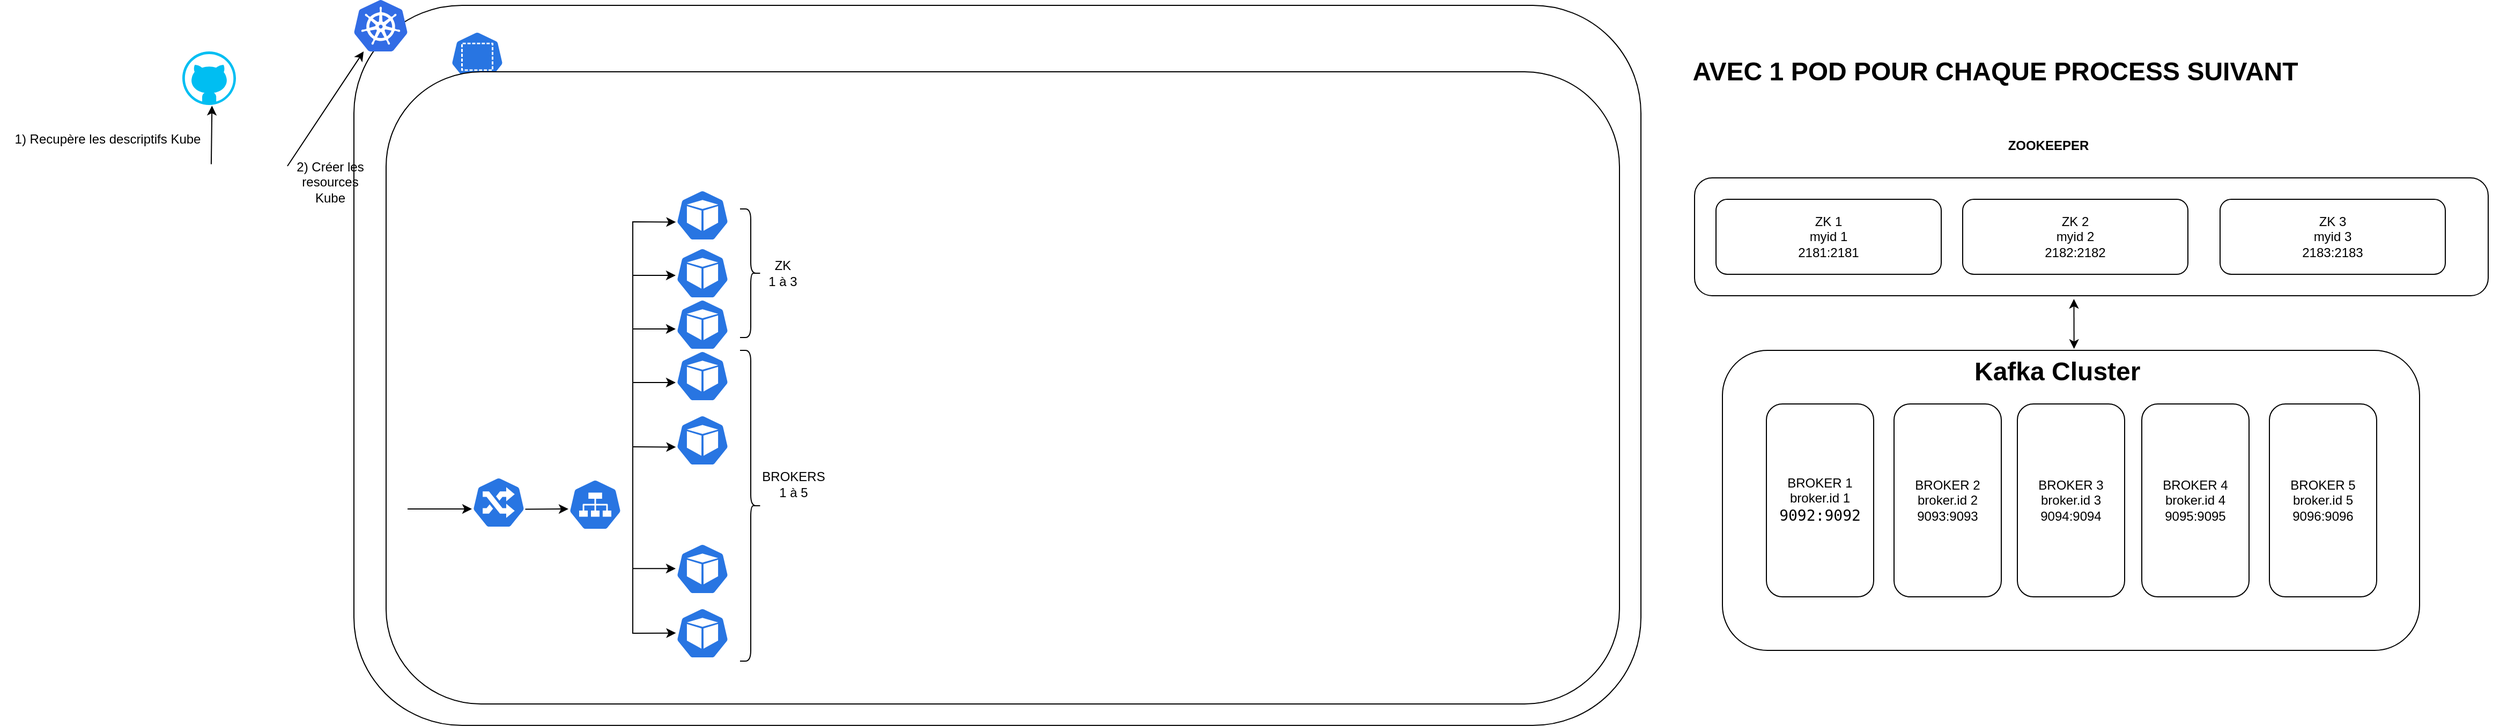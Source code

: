 <mxfile version="21.2.1" type="device">
  <diagram name="Page-1" id="fZsUygFwiqD8PU0R9FK0">
    <mxGraphModel dx="2700" dy="2092" grid="1" gridSize="10" guides="1" tooltips="1" connect="1" arrows="1" fold="1" page="1" pageScale="1" pageWidth="827" pageHeight="1169" math="0" shadow="0">
      <root>
        <mxCell id="0" />
        <mxCell id="1" parent="0" />
        <mxCell id="in6WCIN47ZSFCzYv3Qlt-71" value="" style="rounded=1;whiteSpace=wrap;html=1;" vertex="1" parent="1">
          <mxGeometry x="-410" y="-72" width="1200" height="672" as="geometry" />
        </mxCell>
        <mxCell id="in6WCIN47ZSFCzYv3Qlt-25" value="" style="verticalLabelPosition=bottom;html=1;verticalAlign=top;align=center;strokeColor=none;fillColor=#00BEF2;shape=mxgraph.azure.github_code;pointerEvents=1;" vertex="1" parent="1">
          <mxGeometry x="-570" y="-29" width="50" height="50" as="geometry" />
        </mxCell>
        <mxCell id="in6WCIN47ZSFCzYv3Qlt-26" value="" style="image;sketch=0;aspect=fixed;html=1;points=[];align=center;fontSize=12;image=img/lib/mscae/Kubernetes.svg;" vertex="1" parent="1">
          <mxGeometry x="-410" y="-77" width="50" height="48" as="geometry" />
        </mxCell>
        <mxCell id="in6WCIN47ZSFCzYv3Qlt-28" value="" style="shape=image;html=1;verticalAlign=top;verticalLabelPosition=bottom;labelBackgroundColor=#ffffff;imageAspect=0;aspect=fixed;image=https://cdn4.iconfinder.com/data/icons/socialcones/508/Gitlab-128.png" vertex="1" parent="1">
          <mxGeometry x="-600" y="78" width="128" height="128" as="geometry" />
        </mxCell>
        <mxCell id="in6WCIN47ZSFCzYv3Qlt-75" value="" style="endArrow=classic;html=1;rounded=0;exitX=1;exitY=0;exitDx=0;exitDy=0;" edge="1" parent="1" source="in6WCIN47ZSFCzYv3Qlt-28" target="in6WCIN47ZSFCzYv3Qlt-26">
          <mxGeometry width="50" height="50" relative="1" as="geometry">
            <mxPoint x="-500" y="270" as="sourcePoint" />
            <mxPoint x="-450" y="210" as="targetPoint" />
          </mxGeometry>
        </mxCell>
        <mxCell id="in6WCIN47ZSFCzYv3Qlt-77" value="" style="edgeStyle=none;orthogonalLoop=1;jettySize=auto;html=1;rounded=0;exitX=0.445;exitY=-0.014;exitDx=0;exitDy=0;exitPerimeter=0;entryX=0.553;entryY=1.013;entryDx=0;entryDy=0;entryPerimeter=0;" edge="1" parent="1" source="in6WCIN47ZSFCzYv3Qlt-28" target="in6WCIN47ZSFCzYv3Qlt-25">
          <mxGeometry width="100" relative="1" as="geometry">
            <mxPoint x="-700" y="50" as="sourcePoint" />
            <mxPoint x="-600" y="50" as="targetPoint" />
            <Array as="points" />
          </mxGeometry>
        </mxCell>
        <mxCell id="in6WCIN47ZSFCzYv3Qlt-79" value="1) Recupère les descriptifs Kube" style="text;html=1;align=center;verticalAlign=middle;resizable=0;points=[];autosize=1;strokeColor=none;fillColor=none;" vertex="1" parent="1">
          <mxGeometry x="-740" y="38" width="200" height="30" as="geometry" />
        </mxCell>
        <mxCell id="in6WCIN47ZSFCzYv3Qlt-80" value="2) Créer les resources Kube" style="text;html=1;strokeColor=none;fillColor=none;align=center;verticalAlign=middle;whiteSpace=wrap;rounded=0;" vertex="1" parent="1">
          <mxGeometry x="-472" y="78" width="80" height="30" as="geometry" />
        </mxCell>
        <mxCell id="in6WCIN47ZSFCzYv3Qlt-46" value="" style="sketch=0;html=1;dashed=0;whitespace=wrap;fillColor=#2875E2;strokeColor=#ffffff;points=[[0.005,0.63,0],[0.1,0.2,0],[0.9,0.2,0],[0.5,0,0],[0.995,0.63,0],[0.72,0.99,0],[0.5,1,0],[0.28,0.99,0]];verticalLabelPosition=bottom;align=center;verticalAlign=top;shape=mxgraph.kubernetes.icon;prIcon=ns" vertex="1" parent="1">
          <mxGeometry x="-320" y="-48" width="50" height="48" as="geometry" />
        </mxCell>
        <mxCell id="in6WCIN47ZSFCzYv3Qlt-94" value="" style="group" vertex="1" connectable="0" parent="1">
          <mxGeometry x="850" y="30" width="740" height="500" as="geometry" />
        </mxCell>
        <mxCell id="in6WCIN47ZSFCzYv3Qlt-95" value="" style="group" vertex="1" connectable="0" parent="in6WCIN47ZSFCzYv3Qlt-94">
          <mxGeometry y="39" width="740" height="461" as="geometry" />
        </mxCell>
        <mxCell id="in6WCIN47ZSFCzYv3Qlt-13" value="" style="group" vertex="1" connectable="0" parent="in6WCIN47ZSFCzYv3Qlt-95">
          <mxGeometry width="740" height="110" as="geometry" />
        </mxCell>
        <mxCell id="in6WCIN47ZSFCzYv3Qlt-14" value="" style="group" vertex="1" connectable="0" parent="in6WCIN47ZSFCzYv3Qlt-13">
          <mxGeometry y="-40" width="740" height="110" as="geometry" />
        </mxCell>
        <mxCell id="in6WCIN47ZSFCzYv3Qlt-15" value="" style="group" vertex="1" connectable="0" parent="in6WCIN47ZSFCzYv3Qlt-14">
          <mxGeometry width="740" height="110" as="geometry" />
        </mxCell>
        <mxCell id="in6WCIN47ZSFCzYv3Qlt-16" value="" style="group" vertex="1" connectable="0" parent="in6WCIN47ZSFCzYv3Qlt-15">
          <mxGeometry x="-10" y="30" width="740" height="110" as="geometry" />
        </mxCell>
        <mxCell id="in6WCIN47ZSFCzYv3Qlt-12" value="" style="rounded=1;whiteSpace=wrap;html=1;" vertex="1" parent="in6WCIN47ZSFCzYv3Qlt-16">
          <mxGeometry y="30" width="740" height="110" as="geometry" />
        </mxCell>
        <mxCell id="in6WCIN47ZSFCzYv3Qlt-8" value="ZK 1&lt;br&gt;myid 1&lt;br&gt;2181:2181" style="rounded=1;whiteSpace=wrap;html=1;" vertex="1" parent="in6WCIN47ZSFCzYv3Qlt-16">
          <mxGeometry x="20" y="50" width="210" height="70" as="geometry" />
        </mxCell>
        <mxCell id="in6WCIN47ZSFCzYv3Qlt-10" value="ZK 2&lt;br&gt;myid 2&lt;br&gt;2182:2182" style="rounded=1;whiteSpace=wrap;html=1;" vertex="1" parent="in6WCIN47ZSFCzYv3Qlt-16">
          <mxGeometry x="250" y="50" width="210" height="70" as="geometry" />
        </mxCell>
        <mxCell id="in6WCIN47ZSFCzYv3Qlt-11" value="ZK 3&lt;br&gt;myid 3&lt;br&gt;2183:2183" style="rounded=1;whiteSpace=wrap;html=1;" vertex="1" parent="in6WCIN47ZSFCzYv3Qlt-16">
          <mxGeometry x="490" y="50" width="210" height="70" as="geometry" />
        </mxCell>
        <mxCell id="in6WCIN47ZSFCzYv3Qlt-24" value="&lt;b&gt;ZOOKEEPER&lt;/b&gt;" style="text;html=1;strokeColor=none;fillColor=none;align=center;verticalAlign=middle;whiteSpace=wrap;rounded=0;" vertex="1" parent="in6WCIN47ZSFCzYv3Qlt-16">
          <mxGeometry x="280" y="-10" width="100" height="20" as="geometry" />
        </mxCell>
        <mxCell id="in6WCIN47ZSFCzYv3Qlt-17" value="" style="group" vertex="1" connectable="0" parent="in6WCIN47ZSFCzYv3Qlt-95">
          <mxGeometry x="16" y="181" width="650" height="280" as="geometry" />
        </mxCell>
        <mxCell id="in6WCIN47ZSFCzYv3Qlt-18" value="" style="group" vertex="1" connectable="0" parent="in6WCIN47ZSFCzYv3Qlt-17">
          <mxGeometry width="650" height="280" as="geometry" />
        </mxCell>
        <mxCell id="in6WCIN47ZSFCzYv3Qlt-1" value="&lt;p style=&quot;line-height: 80%;&quot;&gt;&lt;br&gt;&lt;/p&gt;" style="rounded=1;whiteSpace=wrap;html=1;" vertex="1" parent="in6WCIN47ZSFCzYv3Qlt-18">
          <mxGeometry width="650" height="280" as="geometry" />
        </mxCell>
        <mxCell id="in6WCIN47ZSFCzYv3Qlt-2" value="BROKER 1&lt;br&gt;broker.id 1&lt;br&gt;&lt;div style=&quot;font-family: &amp;quot;Droid Sans Mono&amp;quot;, &amp;quot;monospace&amp;quot;, monospace; font-size: 14px; line-height: 19px;&quot;&gt;&lt;span style=&quot;background-color: rgb(255, 255, 255);&quot;&gt;9092:9092&lt;/span&gt;&lt;/div&gt;" style="rounded=1;whiteSpace=wrap;html=1;" vertex="1" parent="in6WCIN47ZSFCzYv3Qlt-18">
          <mxGeometry x="41" y="50" width="100" height="180" as="geometry" />
        </mxCell>
        <mxCell id="in6WCIN47ZSFCzYv3Qlt-3" value="BROKER 2&lt;br&gt;broker.id 2&lt;br&gt;9093:9093" style="rounded=1;whiteSpace=wrap;html=1;" vertex="1" parent="in6WCIN47ZSFCzYv3Qlt-18">
          <mxGeometry x="160" y="50" width="100" height="180" as="geometry" />
        </mxCell>
        <mxCell id="in6WCIN47ZSFCzYv3Qlt-4" value="BROKER 3&lt;br&gt;broker.id 3&lt;br&gt;9094:9094" style="rounded=1;whiteSpace=wrap;html=1;" vertex="1" parent="in6WCIN47ZSFCzYv3Qlt-18">
          <mxGeometry x="275" y="50" width="100" height="180" as="geometry" />
        </mxCell>
        <mxCell id="in6WCIN47ZSFCzYv3Qlt-5" value="BROKER 4&lt;br&gt;broker.id 4&lt;br&gt;9095:9095" style="rounded=1;whiteSpace=wrap;html=1;" vertex="1" parent="in6WCIN47ZSFCzYv3Qlt-18">
          <mxGeometry x="391" y="50" width="100" height="180" as="geometry" />
        </mxCell>
        <mxCell id="in6WCIN47ZSFCzYv3Qlt-6" value="BROKER 5&lt;br&gt;broker.id 5&lt;br&gt;9096:9096" style="rounded=1;whiteSpace=wrap;html=1;" vertex="1" parent="in6WCIN47ZSFCzYv3Qlt-18">
          <mxGeometry x="510" y="50" width="100" height="180" as="geometry" />
        </mxCell>
        <mxCell id="in6WCIN47ZSFCzYv3Qlt-21" value="&lt;h1&gt;Kafka Cluster&lt;/h1&gt;" style="text;html=1;strokeColor=none;fillColor=none;spacing=5;spacingTop=-20;whiteSpace=wrap;overflow=hidden;rounded=0;" vertex="1" parent="in6WCIN47ZSFCzYv3Qlt-18">
          <mxGeometry x="230" width="190" height="40" as="geometry" />
        </mxCell>
        <mxCell id="in6WCIN47ZSFCzYv3Qlt-19" value="" style="endArrow=classic;startArrow=classic;html=1;rounded=0;entryX=0.478;entryY=1.027;entryDx=0;entryDy=0;entryPerimeter=0;exitX=0.515;exitY=-0.034;exitDx=0;exitDy=0;exitPerimeter=0;" edge="1" parent="in6WCIN47ZSFCzYv3Qlt-95" source="in6WCIN47ZSFCzYv3Qlt-21" target="in6WCIN47ZSFCzYv3Qlt-12">
          <mxGeometry width="50" height="50" relative="1" as="geometry">
            <mxPoint x="346" y="201" as="sourcePoint" />
            <mxPoint x="396" y="151" as="targetPoint" />
          </mxGeometry>
        </mxCell>
        <mxCell id="in6WCIN47ZSFCzYv3Qlt-48" value="" style="sketch=0;html=1;dashed=0;whitespace=wrap;fillColor=#2875E2;strokeColor=#ffffff;points=[[0.005,0.63,0],[0.1,0.2,0],[0.9,0.2,0],[0.5,0,0],[0.995,0.63,0],[0.72,0.99,0],[0.5,1,0],[0.28,0.99,0]];verticalLabelPosition=bottom;align=center;verticalAlign=top;shape=mxgraph.kubernetes.icon;prIcon=pod" vertex="1" parent="1">
          <mxGeometry x="-110" y="368" width="50" height="48" as="geometry" />
        </mxCell>
        <mxCell id="in6WCIN47ZSFCzYv3Qlt-58" value="" style="endArrow=classic;html=1;rounded=0;entryX=0.005;entryY=0.63;entryDx=0;entryDy=0;entryPerimeter=0;" edge="1" parent="1">
          <mxGeometry width="50" height="50" relative="1" as="geometry">
            <mxPoint x="-150" y="398" as="sourcePoint" />
            <mxPoint x="-110" y="398" as="targetPoint" />
          </mxGeometry>
        </mxCell>
        <mxCell id="in6WCIN47ZSFCzYv3Qlt-135" value="" style="group" vertex="1" connectable="0" parent="1">
          <mxGeometry x="-380" y="-10" width="1150" height="590" as="geometry" />
        </mxCell>
        <mxCell id="in6WCIN47ZSFCzYv3Qlt-81" value="" style="rounded=1;whiteSpace=wrap;html=1;dotted" vertex="1" parent="in6WCIN47ZSFCzYv3Qlt-135">
          <mxGeometry width="1150" height="590" as="geometry" />
        </mxCell>
        <mxCell id="in6WCIN47ZSFCzYv3Qlt-59" value="" style="endArrow=classic;html=1;rounded=0;entryX=0.005;entryY=0.63;entryDx=0;entryDy=0;entryPerimeter=0;" edge="1" parent="in6WCIN47ZSFCzYv3Qlt-135">
          <mxGeometry width="50" height="50" relative="1" as="geometry">
            <mxPoint x="230" y="463.66" as="sourcePoint" />
            <mxPoint x="270" y="463.66" as="targetPoint" />
          </mxGeometry>
        </mxCell>
        <mxCell id="in6WCIN47ZSFCzYv3Qlt-107" value="" style="shape=curlyBracket;whiteSpace=wrap;html=1;rounded=1;flipH=1;labelPosition=right;verticalLabelPosition=middle;align=left;verticalAlign=middle;" vertex="1" parent="in6WCIN47ZSFCzYv3Qlt-135">
          <mxGeometry x="330" y="128" width="20" height="120" as="geometry" />
        </mxCell>
        <mxCell id="in6WCIN47ZSFCzYv3Qlt-96" value="" style="shape=curlyBracket;whiteSpace=wrap;html=1;rounded=1;flipH=1;labelPosition=right;verticalLabelPosition=middle;align=left;verticalAlign=middle;" vertex="1" parent="in6WCIN47ZSFCzYv3Qlt-135">
          <mxGeometry x="330" y="260" width="20" height="290" as="geometry" />
        </mxCell>
        <mxCell id="in6WCIN47ZSFCzYv3Qlt-97" value="BROKERS 1 à 5" style="text;html=1;strokeColor=none;fillColor=none;align=center;verticalAlign=middle;whiteSpace=wrap;rounded=0;" vertex="1" parent="in6WCIN47ZSFCzYv3Qlt-135">
          <mxGeometry x="350" y="370" width="60" height="30" as="geometry" />
        </mxCell>
        <mxCell id="in6WCIN47ZSFCzYv3Qlt-49" value="" style="sketch=0;html=1;dashed=0;whitespace=wrap;fillColor=#2875E2;strokeColor=#ffffff;points=[[0.005,0.63,0],[0.1,0.2,0],[0.9,0.2,0],[0.5,0,0],[0.995,0.63,0],[0.72,0.99,0],[0.5,1,0],[0.28,0.99,0]];verticalLabelPosition=bottom;align=center;verticalAlign=top;shape=mxgraph.kubernetes.icon;prIcon=pod" vertex="1" parent="in6WCIN47ZSFCzYv3Qlt-135">
          <mxGeometry x="270" y="440" width="50" height="48" as="geometry" />
        </mxCell>
        <mxCell id="in6WCIN47ZSFCzYv3Qlt-50" value="" style="sketch=0;html=1;dashed=0;whitespace=wrap;fillColor=#2875E2;strokeColor=#ffffff;points=[[0.005,0.63,0],[0.1,0.2,0],[0.9,0.2,0],[0.5,0,0],[0.995,0.63,0],[0.72,0.99,0],[0.5,1,0],[0.28,0.99,0]];verticalLabelPosition=bottom;align=center;verticalAlign=top;shape=mxgraph.kubernetes.icon;prIcon=pod" vertex="1" parent="in6WCIN47ZSFCzYv3Qlt-135">
          <mxGeometry x="270" y="500" width="50" height="48" as="geometry" />
        </mxCell>
        <mxCell id="in6WCIN47ZSFCzYv3Qlt-57" value="" style="endArrow=classic;html=1;rounded=0;entryX=0.005;entryY=0.496;entryDx=0;entryDy=0;entryPerimeter=0;" edge="1" parent="in6WCIN47ZSFCzYv3Qlt-135" target="in6WCIN47ZSFCzYv3Qlt-50">
          <mxGeometry width="50" height="50" relative="1" as="geometry">
            <mxPoint x="230" y="410" as="sourcePoint" />
            <mxPoint x="230" y="410" as="targetPoint" />
            <Array as="points">
              <mxPoint x="230" y="524" />
            </Array>
          </mxGeometry>
        </mxCell>
        <mxCell id="in6WCIN47ZSFCzYv3Qlt-108" value="ZK &lt;br&gt;1 à 3" style="text;html=1;strokeColor=none;fillColor=none;align=center;verticalAlign=middle;whiteSpace=wrap;rounded=0;" vertex="1" parent="in6WCIN47ZSFCzYv3Qlt-135">
          <mxGeometry x="340" y="173" width="60" height="30" as="geometry" />
        </mxCell>
        <mxCell id="in6WCIN47ZSFCzYv3Qlt-133" value="" style="group" vertex="1" connectable="0" parent="in6WCIN47ZSFCzYv3Qlt-135">
          <mxGeometry x="20" y="110" width="300" height="318" as="geometry" />
        </mxCell>
        <mxCell id="in6WCIN47ZSFCzYv3Qlt-43" value="" style="sketch=0;html=1;dashed=0;whitespace=wrap;fillColor=#2875E2;strokeColor=#ffffff;points=[[0.005,0.63,0],[0.1,0.2,0],[0.9,0.2,0],[0.5,0,0],[0.995,0.63,0],[0.72,0.99,0],[0.5,1,0],[0.28,0.99,0]];verticalLabelPosition=bottom;align=center;verticalAlign=top;shape=mxgraph.kubernetes.icon;prIcon=ing" vertex="1" parent="in6WCIN47ZSFCzYv3Qlt-133">
          <mxGeometry x="60" y="268" width="50" height="48" as="geometry" />
        </mxCell>
        <mxCell id="in6WCIN47ZSFCzYv3Qlt-44" value="" style="sketch=0;html=1;dashed=0;whitespace=wrap;fillColor=#2875E2;strokeColor=#ffffff;points=[[0.005,0.63,0],[0.1,0.2,0],[0.9,0.2,0],[0.5,0,0],[0.995,0.63,0],[0.72,0.99,0],[0.5,1,0],[0.28,0.99,0]];verticalLabelPosition=bottom;align=center;verticalAlign=top;shape=mxgraph.kubernetes.icon;prIcon=svc" vertex="1" parent="in6WCIN47ZSFCzYv3Qlt-133">
          <mxGeometry x="150" y="270" width="50" height="48" as="geometry" />
        </mxCell>
        <mxCell id="in6WCIN47ZSFCzYv3Qlt-63" value="" style="endArrow=classic;html=1;rounded=0;" edge="1" parent="in6WCIN47ZSFCzYv3Qlt-133">
          <mxGeometry width="50" height="50" relative="1" as="geometry">
            <mxPoint y="298" as="sourcePoint" />
            <mxPoint x="60" y="298" as="targetPoint" />
          </mxGeometry>
        </mxCell>
        <mxCell id="in6WCIN47ZSFCzYv3Qlt-65" value="" style="endArrow=classic;html=1;rounded=0;exitX=0.995;exitY=0.63;exitDx=0;exitDy=0;exitPerimeter=0;" edge="1" parent="in6WCIN47ZSFCzYv3Qlt-133" source="in6WCIN47ZSFCzYv3Qlt-43">
          <mxGeometry width="50" height="50" relative="1" as="geometry">
            <mxPoint x="100" y="348" as="sourcePoint" />
            <mxPoint x="150" y="298" as="targetPoint" />
          </mxGeometry>
        </mxCell>
        <mxCell id="in6WCIN47ZSFCzYv3Qlt-53" value="" style="endArrow=classic;html=1;rounded=0;entryX=0.005;entryY=0.63;entryDx=0;entryDy=0;entryPerimeter=0;" edge="1" parent="in6WCIN47ZSFCzYv3Qlt-133" target="in6WCIN47ZSFCzYv3Qlt-104">
          <mxGeometry width="50" height="50" relative="1" as="geometry">
            <mxPoint x="210" y="300" as="sourcePoint" />
            <mxPoint x="240" y="30" as="targetPoint" />
            <Array as="points">
              <mxPoint x="210" y="30" />
            </Array>
          </mxGeometry>
        </mxCell>
        <mxCell id="in6WCIN47ZSFCzYv3Qlt-98" value="" style="endArrow=classic;html=1;rounded=0;entryX=0.005;entryY=0.63;entryDx=0;entryDy=0;entryPerimeter=0;" edge="1" parent="in6WCIN47ZSFCzYv3Qlt-133">
          <mxGeometry width="50" height="50" relative="1" as="geometry">
            <mxPoint x="210" y="180" as="sourcePoint" />
            <mxPoint x="250" y="180" as="targetPoint" />
          </mxGeometry>
        </mxCell>
        <mxCell id="in6WCIN47ZSFCzYv3Qlt-99" value="" style="endArrow=classic;html=1;rounded=0;entryX=0.005;entryY=0.63;entryDx=0;entryDy=0;entryPerimeter=0;" edge="1" parent="in6WCIN47ZSFCzYv3Qlt-133">
          <mxGeometry width="50" height="50" relative="1" as="geometry">
            <mxPoint x="210" y="130" as="sourcePoint" />
            <mxPoint x="250" y="130" as="targetPoint" />
          </mxGeometry>
        </mxCell>
        <mxCell id="in6WCIN47ZSFCzYv3Qlt-100" value="" style="endArrow=classic;html=1;rounded=0;entryX=0.005;entryY=0.63;entryDx=0;entryDy=0;entryPerimeter=0;" edge="1" parent="in6WCIN47ZSFCzYv3Qlt-133">
          <mxGeometry width="50" height="50" relative="1" as="geometry">
            <mxPoint x="210" y="80" as="sourcePoint" />
            <mxPoint x="250" y="80" as="targetPoint" />
          </mxGeometry>
        </mxCell>
        <mxCell id="in6WCIN47ZSFCzYv3Qlt-45" value="" style="sketch=0;html=1;dashed=0;whitespace=wrap;fillColor=#2875E2;strokeColor=#ffffff;points=[[0.005,0.63,0],[0.1,0.2,0],[0.9,0.2,0],[0.5,0,0],[0.995,0.63,0],[0.72,0.99,0],[0.5,1,0],[0.28,0.99,0]];verticalLabelPosition=bottom;align=center;verticalAlign=top;shape=mxgraph.kubernetes.icon;prIcon=pod" vertex="1" parent="in6WCIN47ZSFCzYv3Qlt-133">
          <mxGeometry x="250" y="210" width="50" height="48" as="geometry" />
        </mxCell>
        <mxCell id="in6WCIN47ZSFCzYv3Qlt-47" value="" style="sketch=0;html=1;dashed=0;whitespace=wrap;fillColor=#2875E2;strokeColor=#ffffff;points=[[0.005,0.63,0],[0.1,0.2,0],[0.9,0.2,0],[0.5,0,0],[0.995,0.63,0],[0.72,0.99,0],[0.5,1,0],[0.28,0.99,0]];verticalLabelPosition=bottom;align=center;verticalAlign=top;shape=mxgraph.kubernetes.icon;prIcon=pod" vertex="1" parent="in6WCIN47ZSFCzYv3Qlt-133">
          <mxGeometry x="250" y="150" width="50" height="48" as="geometry" />
        </mxCell>
        <mxCell id="in6WCIN47ZSFCzYv3Qlt-56" value="" style="endArrow=classic;html=1;rounded=0;entryX=0.005;entryY=0.63;entryDx=0;entryDy=0;entryPerimeter=0;" edge="1" parent="in6WCIN47ZSFCzYv3Qlt-133" target="in6WCIN47ZSFCzYv3Qlt-45">
          <mxGeometry width="50" height="50" relative="1" as="geometry">
            <mxPoint x="210" y="240" as="sourcePoint" />
            <mxPoint x="210" y="300" as="targetPoint" />
          </mxGeometry>
        </mxCell>
        <mxCell id="in6WCIN47ZSFCzYv3Qlt-102" value="" style="sketch=0;html=1;dashed=0;whitespace=wrap;fillColor=#2875E2;strokeColor=#ffffff;points=[[0.005,0.63,0],[0.1,0.2,0],[0.9,0.2,0],[0.5,0,0],[0.995,0.63,0],[0.72,0.99,0],[0.5,1,0],[0.28,0.99,0]];verticalLabelPosition=bottom;align=center;verticalAlign=top;shape=mxgraph.kubernetes.icon;prIcon=pod" vertex="1" parent="in6WCIN47ZSFCzYv3Qlt-133">
          <mxGeometry x="250" y="102" width="50" height="48" as="geometry" />
        </mxCell>
        <mxCell id="in6WCIN47ZSFCzYv3Qlt-103" value="" style="sketch=0;html=1;dashed=0;whitespace=wrap;fillColor=#2875E2;strokeColor=#ffffff;points=[[0.005,0.63,0],[0.1,0.2,0],[0.9,0.2,0],[0.5,0,0],[0.995,0.63,0],[0.72,0.99,0],[0.5,1,0],[0.28,0.99,0]];verticalLabelPosition=bottom;align=center;verticalAlign=top;shape=mxgraph.kubernetes.icon;prIcon=pod" vertex="1" parent="in6WCIN47ZSFCzYv3Qlt-133">
          <mxGeometry x="250" y="54" width="50" height="48" as="geometry" />
        </mxCell>
        <mxCell id="in6WCIN47ZSFCzYv3Qlt-104" value="" style="sketch=0;html=1;dashed=0;whitespace=wrap;fillColor=#2875E2;strokeColor=#ffffff;points=[[0.005,0.63,0],[0.1,0.2,0],[0.9,0.2,0],[0.5,0,0],[0.995,0.63,0],[0.72,0.99,0],[0.5,1,0],[0.28,0.99,0]];verticalLabelPosition=bottom;align=center;verticalAlign=top;shape=mxgraph.kubernetes.icon;prIcon=pod" vertex="1" parent="in6WCIN47ZSFCzYv3Qlt-133">
          <mxGeometry x="250" width="50" height="48" as="geometry" />
        </mxCell>
        <mxCell id="in6WCIN47ZSFCzYv3Qlt-137" value="AVEC 1 POD POUR CHAQUE PROCESS SUIVANT" style="text;strokeColor=none;fillColor=none;html=1;fontSize=24;fontStyle=1;verticalAlign=middle;align=center;" vertex="1" parent="1">
          <mxGeometry x="1070" y="-30" width="100" height="40" as="geometry" />
        </mxCell>
      </root>
    </mxGraphModel>
  </diagram>
</mxfile>
